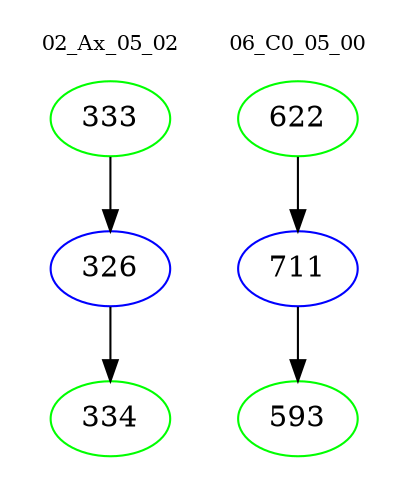 digraph{
subgraph cluster_0 {
color = white
label = "02_Ax_05_02";
fontsize=10;
T0_333 [label="333", color="green"]
T0_333 -> T0_326 [color="black"]
T0_326 [label="326", color="blue"]
T0_326 -> T0_334 [color="black"]
T0_334 [label="334", color="green"]
}
subgraph cluster_1 {
color = white
label = "06_C0_05_00";
fontsize=10;
T1_622 [label="622", color="green"]
T1_622 -> T1_711 [color="black"]
T1_711 [label="711", color="blue"]
T1_711 -> T1_593 [color="black"]
T1_593 [label="593", color="green"]
}
}
